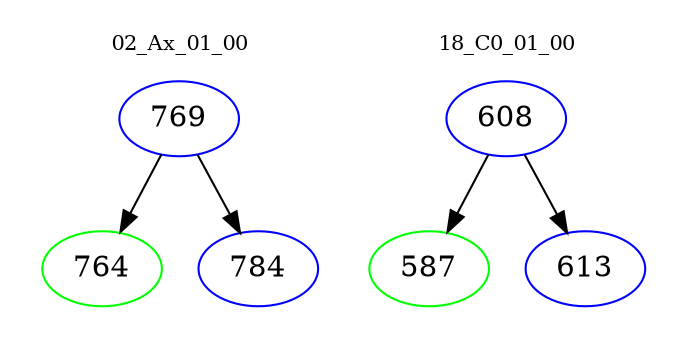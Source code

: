 digraph{
subgraph cluster_0 {
color = white
label = "02_Ax_01_00";
fontsize=10;
T0_769 [label="769", color="blue"]
T0_769 -> T0_764 [color="black"]
T0_764 [label="764", color="green"]
T0_769 -> T0_784 [color="black"]
T0_784 [label="784", color="blue"]
}
subgraph cluster_1 {
color = white
label = "18_C0_01_00";
fontsize=10;
T1_608 [label="608", color="blue"]
T1_608 -> T1_587 [color="black"]
T1_587 [label="587", color="green"]
T1_608 -> T1_613 [color="black"]
T1_613 [label="613", color="blue"]
}
}
